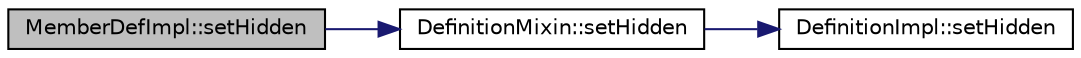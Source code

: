 digraph "MemberDefImpl::setHidden"
{
 // LATEX_PDF_SIZE
  edge [fontname="Helvetica",fontsize="10",labelfontname="Helvetica",labelfontsize="10"];
  node [fontname="Helvetica",fontsize="10",shape=record];
  rankdir="LR";
  Node1 [label="MemberDefImpl::setHidden",height=0.2,width=0.4,color="black", fillcolor="grey75", style="filled", fontcolor="black",tooltip=" "];
  Node1 -> Node2 [color="midnightblue",fontsize="10",style="solid",fontname="Helvetica"];
  Node2 [label="DefinitionMixin::setHidden",height=0.2,width=0.4,color="black", fillcolor="white", style="filled",URL="$classDefinitionMixin.html#ad0327e951d5ef56b13be5978273ab256",tooltip=" "];
  Node2 -> Node3 [color="midnightblue",fontsize="10",style="solid",fontname="Helvetica"];
  Node3 [label="DefinitionImpl::setHidden",height=0.2,width=0.4,color="black", fillcolor="white", style="filled",URL="$classDefinitionImpl.html#a27c6b7bfdc25ae668346dbbe30d78925",tooltip=" "];
}
